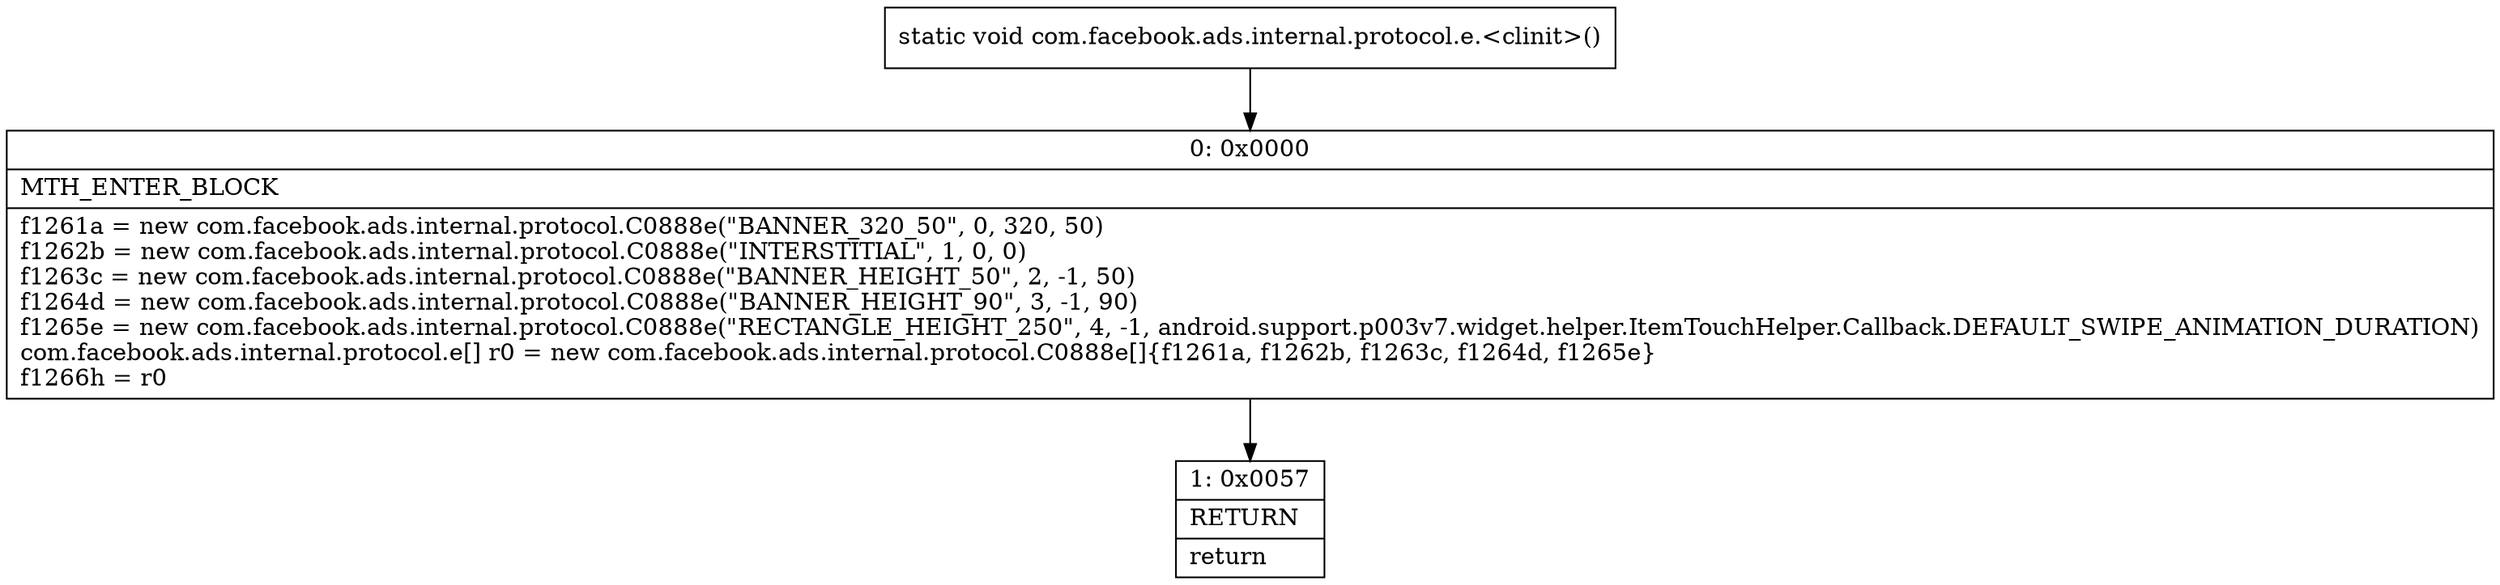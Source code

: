 digraph "CFG forcom.facebook.ads.internal.protocol.e.\<clinit\>()V" {
Node_0 [shape=record,label="{0\:\ 0x0000|MTH_ENTER_BLOCK\l|f1261a = new com.facebook.ads.internal.protocol.C0888e(\"BANNER_320_50\", 0, 320, 50)\lf1262b = new com.facebook.ads.internal.protocol.C0888e(\"INTERSTITIAL\", 1, 0, 0)\lf1263c = new com.facebook.ads.internal.protocol.C0888e(\"BANNER_HEIGHT_50\", 2, \-1, 50)\lf1264d = new com.facebook.ads.internal.protocol.C0888e(\"BANNER_HEIGHT_90\", 3, \-1, 90)\lf1265e = new com.facebook.ads.internal.protocol.C0888e(\"RECTANGLE_HEIGHT_250\", 4, \-1, android.support.p003v7.widget.helper.ItemTouchHelper.Callback.DEFAULT_SWIPE_ANIMATION_DURATION)\lcom.facebook.ads.internal.protocol.e[] r0 = new com.facebook.ads.internal.protocol.C0888e[]\{f1261a, f1262b, f1263c, f1264d, f1265e\}\lf1266h = r0\l}"];
Node_1 [shape=record,label="{1\:\ 0x0057|RETURN\l|return\l}"];
MethodNode[shape=record,label="{static void com.facebook.ads.internal.protocol.e.\<clinit\>() }"];
MethodNode -> Node_0;
Node_0 -> Node_1;
}

